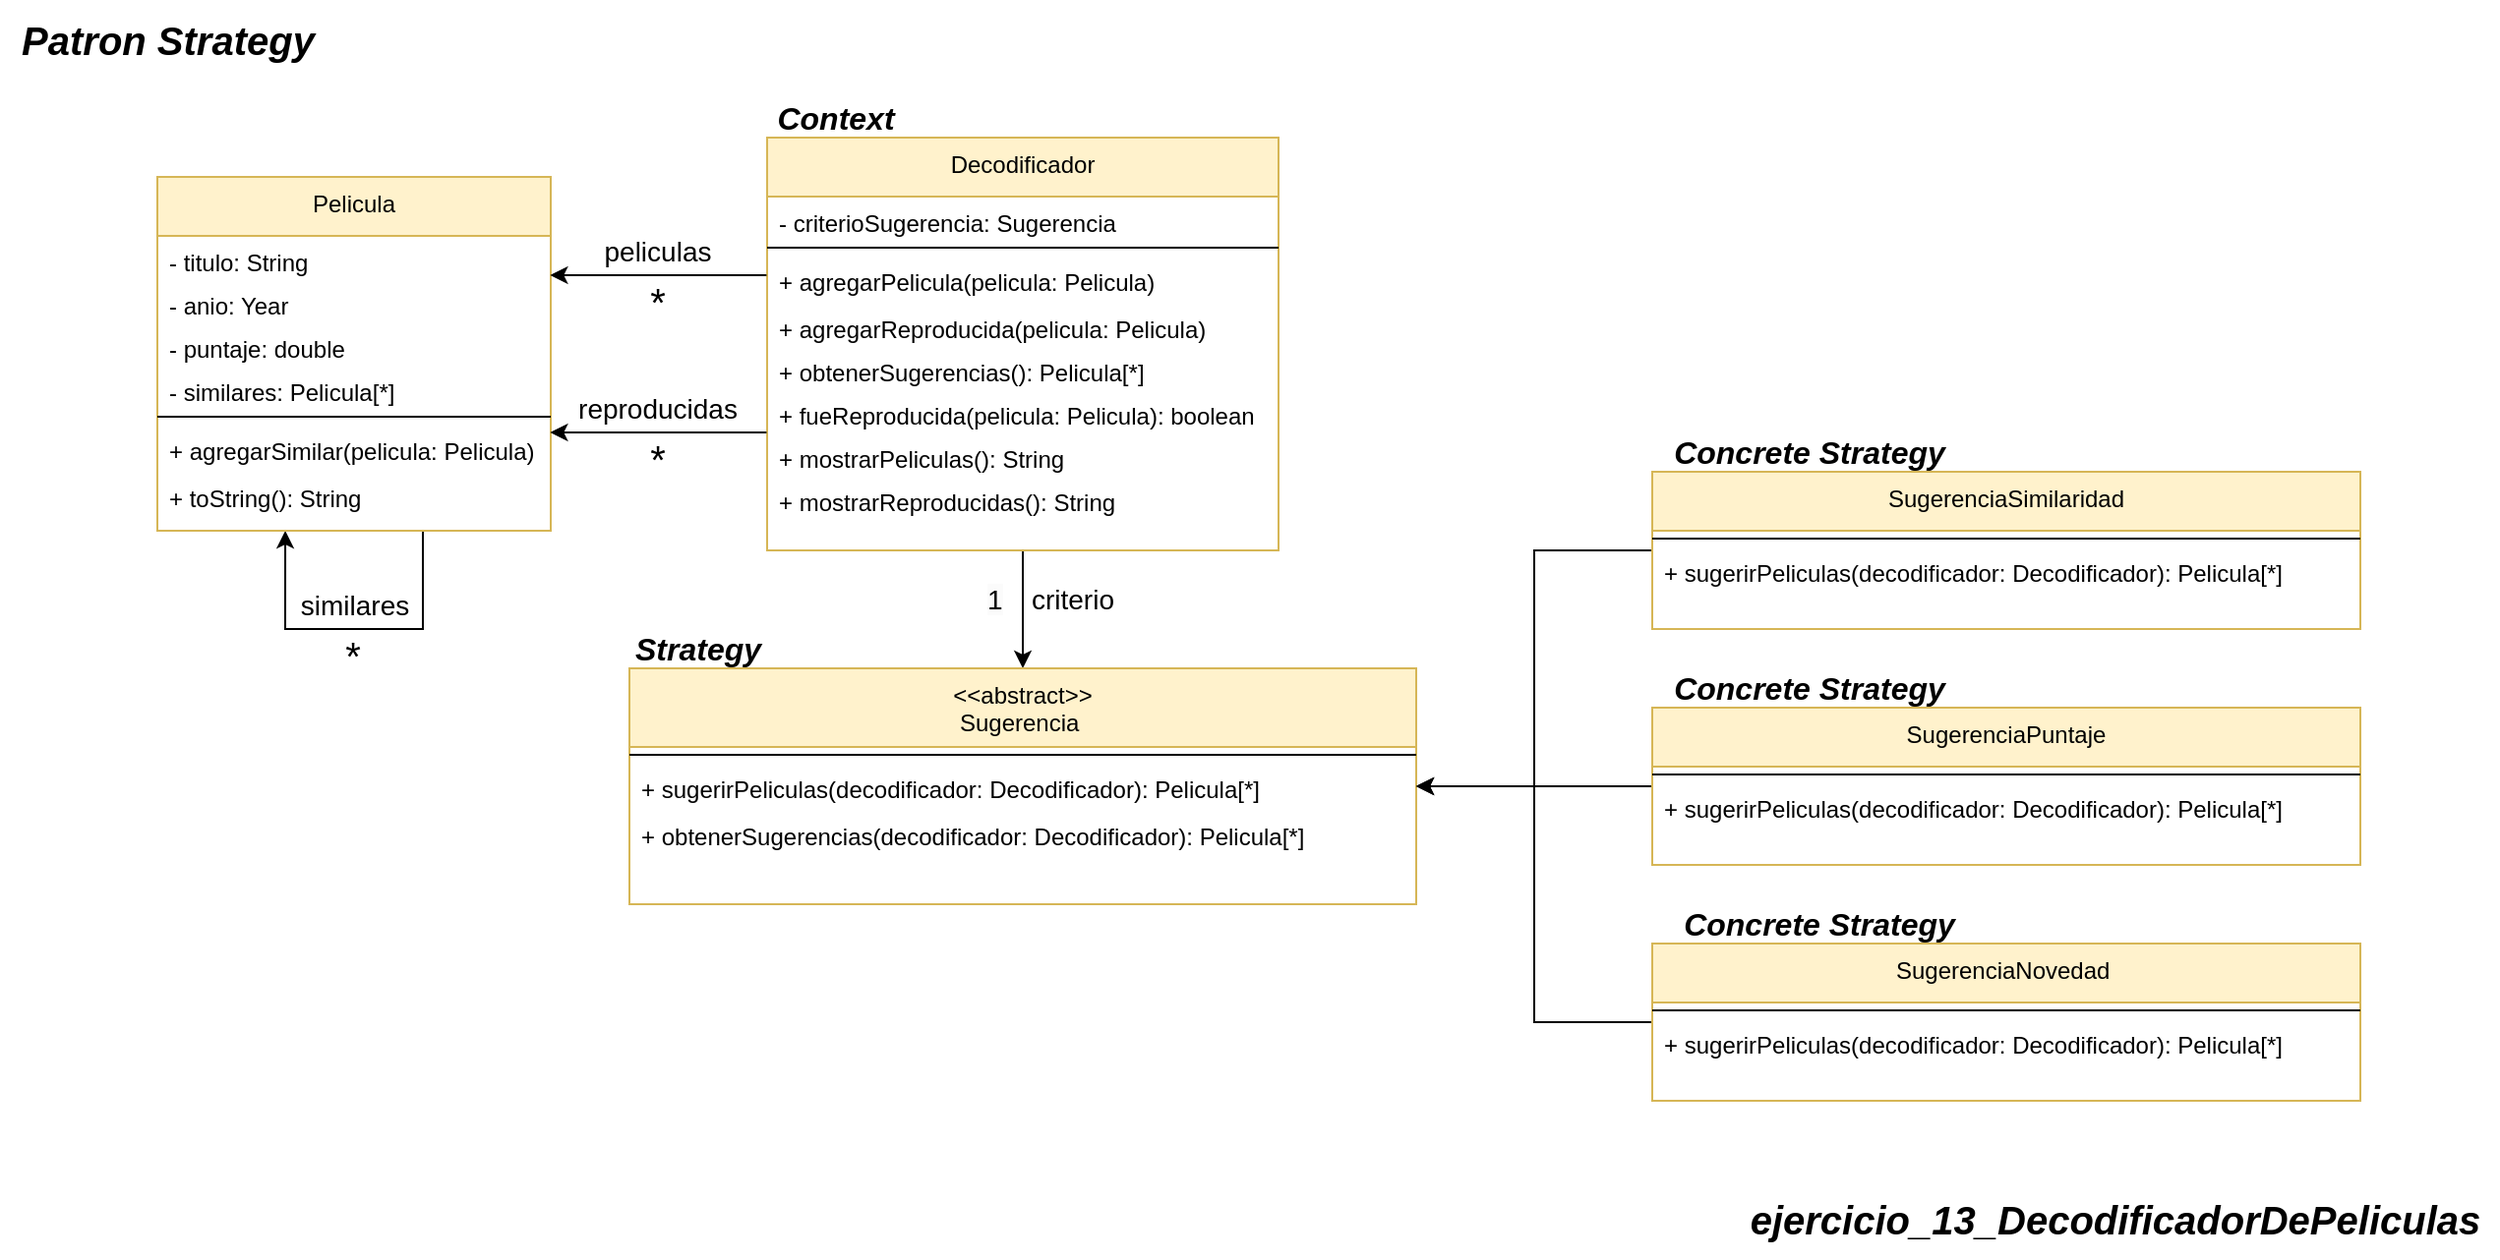 <mxfile version="24.4.0" type="google">
  <diagram name="Page-1" id="zRmnyNEg3_zy5Yur0E_o">
    <mxGraphModel grid="1" page="1" gridSize="10" guides="1" tooltips="1" connect="1" arrows="1" fold="1" pageScale="1" pageWidth="850" pageHeight="1100" math="0" shadow="0">
      <root>
        <mxCell id="0" />
        <mxCell id="1" parent="0" />
        <mxCell id="ZgPxEoPp8YiGuE_f1vzz-1" style="edgeStyle=orthogonalEdgeStyle;rounded=0;orthogonalLoop=1;jettySize=auto;html=1;" edge="1" parent="1">
          <mxGeometry relative="1" as="geometry">
            <mxPoint x="105.03" y="-2850" as="targetPoint" />
            <mxPoint x="174.996" y="-2850" as="sourcePoint" />
            <Array as="points">
              <mxPoint x="175.03" y="-2800" />
              <mxPoint x="105.03" y="-2800" />
            </Array>
          </mxGeometry>
        </mxCell>
        <mxCell id="ZgPxEoPp8YiGuE_f1vzz-2" value="Pelicula" style="swimlane;fontStyle=0;align=center;verticalAlign=top;childLayout=stackLayout;horizontal=1;startSize=30;horizontalStack=0;resizeParent=1;resizeLast=0;collapsible=1;marginBottom=0;rounded=0;shadow=0;strokeWidth=1;fillColor=#fff2cc;strokeColor=#d6b656;" vertex="1" parent="1">
          <mxGeometry x="40" y="-3030" width="200" height="180" as="geometry">
            <mxRectangle x="110" y="-20" width="160" height="26" as="alternateBounds" />
          </mxGeometry>
        </mxCell>
        <mxCell id="ZgPxEoPp8YiGuE_f1vzz-3" value="- titulo: String" style="text;align=left;verticalAlign=top;spacingLeft=4;spacingRight=4;overflow=hidden;rotatable=0;points=[[0,0.5],[1,0.5]];portConstraint=eastwest;rounded=0;shadow=0;html=0;" vertex="1" parent="ZgPxEoPp8YiGuE_f1vzz-2">
          <mxGeometry y="30" width="200" height="22" as="geometry" />
        </mxCell>
        <mxCell id="ZgPxEoPp8YiGuE_f1vzz-4" value="- anio: Year" style="text;align=left;verticalAlign=top;spacingLeft=4;spacingRight=4;overflow=hidden;rotatable=0;points=[[0,0.5],[1,0.5]];portConstraint=eastwest;rounded=0;shadow=0;html=0;" vertex="1" parent="ZgPxEoPp8YiGuE_f1vzz-2">
          <mxGeometry y="52" width="200" height="22" as="geometry" />
        </mxCell>
        <mxCell id="ZgPxEoPp8YiGuE_f1vzz-5" value="- puntaje: double" style="text;align=left;verticalAlign=top;spacingLeft=4;spacingRight=4;overflow=hidden;rotatable=0;points=[[0,0.5],[1,0.5]];portConstraint=eastwest;rounded=0;shadow=0;html=0;" vertex="1" parent="ZgPxEoPp8YiGuE_f1vzz-2">
          <mxGeometry y="74" width="200" height="22" as="geometry" />
        </mxCell>
        <mxCell id="ZgPxEoPp8YiGuE_f1vzz-6" value="- similares: Pelicula[*]" style="text;align=left;verticalAlign=top;spacingLeft=4;spacingRight=4;overflow=hidden;rotatable=0;points=[[0,0.5],[1,0.5]];portConstraint=eastwest;rounded=0;shadow=0;html=0;" vertex="1" parent="ZgPxEoPp8YiGuE_f1vzz-2">
          <mxGeometry y="96" width="200" height="22" as="geometry" />
        </mxCell>
        <mxCell id="ZgPxEoPp8YiGuE_f1vzz-7" value="" style="line;html=1;strokeWidth=1;align=left;verticalAlign=middle;spacingTop=-1;spacingLeft=3;spacingRight=3;rotatable=0;labelPosition=right;points=[];portConstraint=eastwest;" vertex="1" parent="ZgPxEoPp8YiGuE_f1vzz-2">
          <mxGeometry y="118" width="200" height="8" as="geometry" />
        </mxCell>
        <mxCell id="ZgPxEoPp8YiGuE_f1vzz-8" value="+ agregarSimilar(pelicula: Pelicula)" style="text;align=left;verticalAlign=top;spacingLeft=4;spacingRight=4;overflow=hidden;rotatable=0;points=[[0,0.5],[1,0.5]];portConstraint=eastwest;rounded=0;shadow=0;html=0;" vertex="1" parent="ZgPxEoPp8YiGuE_f1vzz-2">
          <mxGeometry y="126" width="200" height="24" as="geometry" />
        </mxCell>
        <mxCell id="ZgPxEoPp8YiGuE_f1vzz-9" value="+ toString(): String" style="text;align=left;verticalAlign=top;spacingLeft=4;spacingRight=4;overflow=hidden;rotatable=0;points=[[0,0.5],[1,0.5]];portConstraint=eastwest;rounded=0;shadow=0;html=0;" vertex="1" parent="ZgPxEoPp8YiGuE_f1vzz-2">
          <mxGeometry y="150" width="200" height="22" as="geometry" />
        </mxCell>
        <mxCell id="ZgPxEoPp8YiGuE_f1vzz-10" style="edgeStyle=orthogonalEdgeStyle;rounded=0;orthogonalLoop=1;jettySize=auto;html=1;entryX=0.5;entryY=0;entryDx=0;entryDy=0;" edge="1" parent="1" source="ZgPxEoPp8YiGuE_f1vzz-11" target="ZgPxEoPp8YiGuE_f1vzz-20">
          <mxGeometry relative="1" as="geometry" />
        </mxCell>
        <mxCell id="ZgPxEoPp8YiGuE_f1vzz-11" value="Decodificador" style="swimlane;fontStyle=0;align=center;verticalAlign=top;childLayout=stackLayout;horizontal=1;startSize=30;horizontalStack=0;resizeParent=1;resizeLast=0;collapsible=1;marginBottom=0;rounded=0;shadow=0;strokeWidth=1;fillColor=#fff2cc;strokeColor=#d6b656;" vertex="1" parent="1">
          <mxGeometry x="350" y="-3050" width="260" height="210" as="geometry">
            <mxRectangle x="110" y="-20" width="160" height="26" as="alternateBounds" />
          </mxGeometry>
        </mxCell>
        <mxCell id="ZgPxEoPp8YiGuE_f1vzz-12" value="- criterioSugerencia: Sugerencia" style="text;align=left;verticalAlign=top;spacingLeft=4;spacingRight=4;overflow=hidden;rotatable=0;points=[[0,0.5],[1,0.5]];portConstraint=eastwest;rounded=0;shadow=0;html=0;" vertex="1" parent="ZgPxEoPp8YiGuE_f1vzz-11">
          <mxGeometry y="30" width="260" height="22" as="geometry" />
        </mxCell>
        <mxCell id="ZgPxEoPp8YiGuE_f1vzz-13" value="" style="line;html=1;strokeWidth=1;align=left;verticalAlign=middle;spacingTop=-1;spacingLeft=3;spacingRight=3;rotatable=0;labelPosition=right;points=[];portConstraint=eastwest;" vertex="1" parent="ZgPxEoPp8YiGuE_f1vzz-11">
          <mxGeometry y="52" width="260" height="8" as="geometry" />
        </mxCell>
        <mxCell id="ZgPxEoPp8YiGuE_f1vzz-14" value="+ agregarPelicula(pelicula: Pelicula)" style="text;align=left;verticalAlign=top;spacingLeft=4;spacingRight=4;overflow=hidden;rotatable=0;points=[[0,0.5],[1,0.5]];portConstraint=eastwest;rounded=0;shadow=0;html=0;" vertex="1" parent="ZgPxEoPp8YiGuE_f1vzz-11">
          <mxGeometry y="60" width="260" height="24" as="geometry" />
        </mxCell>
        <mxCell id="ZgPxEoPp8YiGuE_f1vzz-15" value="+ agregarReproducida(pelicula: Pelicula)" style="text;align=left;verticalAlign=top;spacingLeft=4;spacingRight=4;overflow=hidden;rotatable=0;points=[[0,0.5],[1,0.5]];portConstraint=eastwest;rounded=0;shadow=0;html=0;" vertex="1" parent="ZgPxEoPp8YiGuE_f1vzz-11">
          <mxGeometry y="84" width="260" height="22" as="geometry" />
        </mxCell>
        <mxCell id="ZgPxEoPp8YiGuE_f1vzz-16" value="+ obtenerSugerencias(): Pelicula[*]" style="text;align=left;verticalAlign=top;spacingLeft=4;spacingRight=4;overflow=hidden;rotatable=0;points=[[0,0.5],[1,0.5]];portConstraint=eastwest;rounded=0;shadow=0;html=0;" vertex="1" parent="ZgPxEoPp8YiGuE_f1vzz-11">
          <mxGeometry y="106" width="260" height="22" as="geometry" />
        </mxCell>
        <mxCell id="ZgPxEoPp8YiGuE_f1vzz-17" value="+ fueReproducida(pelicula: Pelicula): boolean" style="text;align=left;verticalAlign=top;spacingLeft=4;spacingRight=4;overflow=hidden;rotatable=0;points=[[0,0.5],[1,0.5]];portConstraint=eastwest;rounded=0;shadow=0;html=0;" vertex="1" parent="ZgPxEoPp8YiGuE_f1vzz-11">
          <mxGeometry y="128" width="260" height="22" as="geometry" />
        </mxCell>
        <mxCell id="ZgPxEoPp8YiGuE_f1vzz-18" value="+ mostrarPeliculas(): String" style="text;align=left;verticalAlign=top;spacingLeft=4;spacingRight=4;overflow=hidden;rotatable=0;points=[[0,0.5],[1,0.5]];portConstraint=eastwest;rounded=0;shadow=0;html=0;" vertex="1" parent="ZgPxEoPp8YiGuE_f1vzz-11">
          <mxGeometry y="150" width="260" height="22" as="geometry" />
        </mxCell>
        <mxCell id="ZgPxEoPp8YiGuE_f1vzz-19" value="+ mostrarReproducidas(): String" style="text;align=left;verticalAlign=top;spacingLeft=4;spacingRight=4;overflow=hidden;rotatable=0;points=[[0,0.5],[1,0.5]];portConstraint=eastwest;rounded=0;shadow=0;html=0;" vertex="1" parent="ZgPxEoPp8YiGuE_f1vzz-11">
          <mxGeometry y="172" width="260" height="22" as="geometry" />
        </mxCell>
        <mxCell id="ZgPxEoPp8YiGuE_f1vzz-20" value="&lt;&lt;abstract&gt;&gt;&#xa;Sugerencia " style="swimlane;fontStyle=0;align=center;verticalAlign=top;childLayout=stackLayout;horizontal=1;startSize=40;horizontalStack=0;resizeParent=1;resizeLast=0;collapsible=1;marginBottom=0;rounded=0;shadow=0;strokeWidth=1;fillColor=#fff2cc;strokeColor=#d6b656;" vertex="1" parent="1">
          <mxGeometry x="280" y="-2780" width="400" height="120" as="geometry">
            <mxRectangle x="110" y="-20" width="160" height="26" as="alternateBounds" />
          </mxGeometry>
        </mxCell>
        <mxCell id="ZgPxEoPp8YiGuE_f1vzz-21" value="" style="line;html=1;strokeWidth=1;align=left;verticalAlign=middle;spacingTop=-1;spacingLeft=3;spacingRight=3;rotatable=0;labelPosition=right;points=[];portConstraint=eastwest;" vertex="1" parent="ZgPxEoPp8YiGuE_f1vzz-20">
          <mxGeometry y="40" width="400" height="8" as="geometry" />
        </mxCell>
        <mxCell id="ZgPxEoPp8YiGuE_f1vzz-22" value="+ sugerirPeliculas(decodificador: Decodificador): Pelicula[*]" style="text;align=left;verticalAlign=top;spacingLeft=4;spacingRight=4;overflow=hidden;rotatable=0;points=[[0,0.5],[1,0.5]];portConstraint=eastwest;rounded=0;shadow=0;html=0;" vertex="1" parent="ZgPxEoPp8YiGuE_f1vzz-20">
          <mxGeometry y="48" width="400" height="24" as="geometry" />
        </mxCell>
        <mxCell id="ZgPxEoPp8YiGuE_f1vzz-23" value="+ obtenerSugerencias(decodificador: Decodificador): Pelicula[*]" style="text;align=left;verticalAlign=top;spacingLeft=4;spacingRight=4;overflow=hidden;rotatable=0;points=[[0,0.5],[1,0.5]];portConstraint=eastwest;rounded=0;shadow=0;html=0;" vertex="1" parent="ZgPxEoPp8YiGuE_f1vzz-20">
          <mxGeometry y="72" width="400" height="22" as="geometry" />
        </mxCell>
        <mxCell id="ZgPxEoPp8YiGuE_f1vzz-24" style="edgeStyle=orthogonalEdgeStyle;rounded=0;orthogonalLoop=1;jettySize=auto;html=1;" edge="1" parent="1" source="ZgPxEoPp8YiGuE_f1vzz-25" target="ZgPxEoPp8YiGuE_f1vzz-20">
          <mxGeometry relative="1" as="geometry">
            <Array as="points">
              <mxPoint x="740" y="-2600" />
              <mxPoint x="740" y="-2720" />
            </Array>
          </mxGeometry>
        </mxCell>
        <mxCell id="ZgPxEoPp8YiGuE_f1vzz-25" value="SugerenciaNovedad " style="swimlane;fontStyle=0;align=center;verticalAlign=top;childLayout=stackLayout;horizontal=1;startSize=30;horizontalStack=0;resizeParent=1;resizeLast=0;collapsible=1;marginBottom=0;rounded=0;shadow=0;strokeWidth=1;fillColor=#fff2cc;strokeColor=#d6b656;" vertex="1" parent="1">
          <mxGeometry x="800" y="-2640" width="360" height="80" as="geometry">
            <mxRectangle x="110" y="-20" width="160" height="26" as="alternateBounds" />
          </mxGeometry>
        </mxCell>
        <mxCell id="ZgPxEoPp8YiGuE_f1vzz-26" value="" style="line;html=1;strokeWidth=1;align=left;verticalAlign=middle;spacingTop=-1;spacingLeft=3;spacingRight=3;rotatable=0;labelPosition=right;points=[];portConstraint=eastwest;" vertex="1" parent="ZgPxEoPp8YiGuE_f1vzz-25">
          <mxGeometry y="30" width="360" height="8" as="geometry" />
        </mxCell>
        <mxCell id="ZgPxEoPp8YiGuE_f1vzz-27" value="+ sugerirPeliculas(decodificador: Decodificador): Pelicula[*]" style="text;align=left;verticalAlign=top;spacingLeft=4;spacingRight=4;overflow=hidden;rotatable=0;points=[[0,0.5],[1,0.5]];portConstraint=eastwest;rounded=0;shadow=0;html=0;" vertex="1" parent="ZgPxEoPp8YiGuE_f1vzz-25">
          <mxGeometry y="38" width="360" height="24" as="geometry" />
        </mxCell>
        <mxCell id="ZgPxEoPp8YiGuE_f1vzz-28" style="edgeStyle=orthogonalEdgeStyle;rounded=0;orthogonalLoop=1;jettySize=auto;html=1;" edge="1" parent="1" source="ZgPxEoPp8YiGuE_f1vzz-29" target="ZgPxEoPp8YiGuE_f1vzz-20">
          <mxGeometry relative="1" as="geometry" />
        </mxCell>
        <mxCell id="ZgPxEoPp8YiGuE_f1vzz-29" value="SugerenciaPuntaje" style="swimlane;fontStyle=0;align=center;verticalAlign=top;childLayout=stackLayout;horizontal=1;startSize=30;horizontalStack=0;resizeParent=1;resizeLast=0;collapsible=1;marginBottom=0;rounded=0;shadow=0;strokeWidth=1;fillColor=#fff2cc;strokeColor=#d6b656;" vertex="1" parent="1">
          <mxGeometry x="800" y="-2760" width="360" height="80" as="geometry">
            <mxRectangle x="110" y="-20" width="160" height="26" as="alternateBounds" />
          </mxGeometry>
        </mxCell>
        <mxCell id="ZgPxEoPp8YiGuE_f1vzz-30" value="" style="line;html=1;strokeWidth=1;align=left;verticalAlign=middle;spacingTop=-1;spacingLeft=3;spacingRight=3;rotatable=0;labelPosition=right;points=[];portConstraint=eastwest;" vertex="1" parent="ZgPxEoPp8YiGuE_f1vzz-29">
          <mxGeometry y="30" width="360" height="8" as="geometry" />
        </mxCell>
        <mxCell id="ZgPxEoPp8YiGuE_f1vzz-31" value="+ sugerirPeliculas(decodificador: Decodificador): Pelicula[*]" style="text;align=left;verticalAlign=top;spacingLeft=4;spacingRight=4;overflow=hidden;rotatable=0;points=[[0,0.5],[1,0.5]];portConstraint=eastwest;rounded=0;shadow=0;html=0;" vertex="1" parent="ZgPxEoPp8YiGuE_f1vzz-29">
          <mxGeometry y="38" width="360" height="24" as="geometry" />
        </mxCell>
        <mxCell id="ZgPxEoPp8YiGuE_f1vzz-32" style="edgeStyle=orthogonalEdgeStyle;rounded=0;orthogonalLoop=1;jettySize=auto;html=1;" edge="1" parent="1" source="ZgPxEoPp8YiGuE_f1vzz-33" target="ZgPxEoPp8YiGuE_f1vzz-20">
          <mxGeometry relative="1" as="geometry">
            <Array as="points">
              <mxPoint x="740" y="-2840" />
              <mxPoint x="740" y="-2720" />
            </Array>
          </mxGeometry>
        </mxCell>
        <mxCell id="ZgPxEoPp8YiGuE_f1vzz-33" value="SugerenciaSimilaridad" style="swimlane;fontStyle=0;align=center;verticalAlign=top;childLayout=stackLayout;horizontal=1;startSize=30;horizontalStack=0;resizeParent=1;resizeLast=0;collapsible=1;marginBottom=0;rounded=0;shadow=0;strokeWidth=1;fillColor=#fff2cc;strokeColor=#d6b656;" vertex="1" parent="1">
          <mxGeometry x="800" y="-2880" width="360" height="80" as="geometry">
            <mxRectangle x="110" y="-20" width="160" height="26" as="alternateBounds" />
          </mxGeometry>
        </mxCell>
        <mxCell id="ZgPxEoPp8YiGuE_f1vzz-34" value="" style="line;html=1;strokeWidth=1;align=left;verticalAlign=middle;spacingTop=-1;spacingLeft=3;spacingRight=3;rotatable=0;labelPosition=right;points=[];portConstraint=eastwest;" vertex="1" parent="ZgPxEoPp8YiGuE_f1vzz-33">
          <mxGeometry y="30" width="360" height="8" as="geometry" />
        </mxCell>
        <mxCell id="ZgPxEoPp8YiGuE_f1vzz-35" value="+ sugerirPeliculas(decodificador: Decodificador): Pelicula[*]" style="text;align=left;verticalAlign=top;spacingLeft=4;spacingRight=4;overflow=hidden;rotatable=0;points=[[0,0.5],[1,0.5]];portConstraint=eastwest;rounded=0;shadow=0;html=0;" vertex="1" parent="ZgPxEoPp8YiGuE_f1vzz-33">
          <mxGeometry y="38" width="360" height="24" as="geometry" />
        </mxCell>
        <mxCell id="ZgPxEoPp8YiGuE_f1vzz-36" value="criterio" style="text;html=1;align=center;verticalAlign=middle;whiteSpace=wrap;rounded=0;fontSize=14;" vertex="1" parent="1">
          <mxGeometry x="471.25" y="-2822.5" width="68.75" height="15" as="geometry" />
        </mxCell>
        <mxCell id="ZgPxEoPp8YiGuE_f1vzz-37" value="&lt;span style=&quot;color: rgb(0, 0, 0); font-family: Helvetica; font-size: 14px; font-style: normal; font-variant-ligatures: normal; font-variant-caps: normal; font-weight: 400; letter-spacing: normal; orphans: 2; text-align: center; text-indent: 0px; text-transform: none; widows: 2; word-spacing: 0px; -webkit-text-stroke-width: 0px; white-space: normal; background-color: rgb(251, 251, 251); text-decoration-thickness: initial; text-decoration-style: initial; text-decoration-color: initial; display: inline !important; float: none;&quot;&gt;1&lt;/span&gt;" style="text;whiteSpace=wrap;html=1;" vertex="1" parent="1">
          <mxGeometry x="460" y="-2830" width="16.5" height="30" as="geometry" />
        </mxCell>
        <mxCell id="ZgPxEoPp8YiGuE_f1vzz-38" value="&lt;font style=&quot;font-size: 16px;&quot;&gt;&lt;b style=&quot;font-size: 16px;&quot;&gt;&lt;i style=&quot;font-size: 16px;&quot;&gt;Concrete Strategy&lt;/i&gt;&lt;/b&gt;&lt;/font&gt;" style="text;html=1;align=center;verticalAlign=middle;whiteSpace=wrap;rounded=0;fontSize=16;" vertex="1" parent="1">
          <mxGeometry x="800" y="-2900" width="160" height="20" as="geometry" />
        </mxCell>
        <mxCell id="ZgPxEoPp8YiGuE_f1vzz-39" value="&lt;font style=&quot;font-size: 16px;&quot;&gt;&lt;b style=&quot;font-size: 16px;&quot;&gt;&lt;i style=&quot;font-size: 16px;&quot;&gt;Concrete Strategy&lt;/i&gt;&lt;/b&gt;&lt;/font&gt;" style="text;html=1;align=center;verticalAlign=middle;whiteSpace=wrap;rounded=0;fontSize=16;" vertex="1" parent="1">
          <mxGeometry x="800" y="-2780" width="160" height="20" as="geometry" />
        </mxCell>
        <mxCell id="ZgPxEoPp8YiGuE_f1vzz-40" value="&lt;font style=&quot;font-size: 16px;&quot;&gt;&lt;b style=&quot;font-size: 16px;&quot;&gt;&lt;i style=&quot;font-size: 16px;&quot;&gt;Concrete Strategy&lt;/i&gt;&lt;/b&gt;&lt;/font&gt;" style="text;html=1;align=center;verticalAlign=middle;whiteSpace=wrap;rounded=0;fontSize=16;" vertex="1" parent="1">
          <mxGeometry x="800" y="-2660" width="170" height="20" as="geometry" />
        </mxCell>
        <mxCell id="ZgPxEoPp8YiGuE_f1vzz-41" value="&lt;font style=&quot;font-size: 16px;&quot;&gt;&lt;b style=&quot;font-size: 16px;&quot;&gt;&lt;i style=&quot;font-size: 16px;&quot;&gt;Strategy&lt;/i&gt;&lt;/b&gt;&lt;/font&gt;" style="text;html=1;align=center;verticalAlign=middle;whiteSpace=wrap;rounded=0;fontSize=16;" vertex="1" parent="1">
          <mxGeometry x="280" y="-2800" width="70" height="20" as="geometry" />
        </mxCell>
        <mxCell id="ZgPxEoPp8YiGuE_f1vzz-42" value="&lt;font style=&quot;font-size: 16px;&quot;&gt;&lt;b style=&quot;font-size: 16px;&quot;&gt;&lt;i style=&quot;font-size: 16px;&quot;&gt;Context&lt;/i&gt;&lt;/b&gt;&lt;/font&gt;" style="text;html=1;align=center;verticalAlign=middle;whiteSpace=wrap;rounded=0;fontSize=16;" vertex="1" parent="1">
          <mxGeometry x="350" y="-3070" width="70" height="20" as="geometry" />
        </mxCell>
        <mxCell id="ZgPxEoPp8YiGuE_f1vzz-43" value="reproducidas" style="text;html=1;align=center;verticalAlign=middle;whiteSpace=wrap;rounded=0;fontSize=14;" vertex="1" parent="1">
          <mxGeometry x="250" y="-2920" width="89.38" height="15" as="geometry" />
        </mxCell>
        <mxCell id="ZgPxEoPp8YiGuE_f1vzz-44" style="edgeStyle=orthogonalEdgeStyle;rounded=0;orthogonalLoop=1;jettySize=auto;html=1;" edge="1" parent="1">
          <mxGeometry relative="1" as="geometry">
            <mxPoint x="349.69" y="-2900" as="sourcePoint" />
            <mxPoint x="239.69" y="-2900" as="targetPoint" />
            <Array as="points">
              <mxPoint x="329.69" y="-2900" />
              <mxPoint x="329.69" y="-2900" />
            </Array>
          </mxGeometry>
        </mxCell>
        <mxCell id="ZgPxEoPp8YiGuE_f1vzz-45" style="edgeStyle=orthogonalEdgeStyle;rounded=0;orthogonalLoop=1;jettySize=auto;html=1;" edge="1" parent="1">
          <mxGeometry relative="1" as="geometry">
            <mxPoint x="349.69" y="-2980" as="sourcePoint" />
            <mxPoint x="239.69" y="-2980" as="targetPoint" />
            <Array as="points">
              <mxPoint x="329.69" y="-2980" />
              <mxPoint x="329.69" y="-2980" />
            </Array>
          </mxGeometry>
        </mxCell>
        <mxCell id="ZgPxEoPp8YiGuE_f1vzz-46" value="peliculas" style="text;html=1;align=center;verticalAlign=middle;whiteSpace=wrap;rounded=0;fontSize=14;" vertex="1" parent="1">
          <mxGeometry x="250" y="-3000" width="89.38" height="15" as="geometry" />
        </mxCell>
        <mxCell id="ZgPxEoPp8YiGuE_f1vzz-47" value="&lt;font style=&quot;font-size: 20px;&quot;&gt;*&lt;/font&gt;" style="text;html=1;align=center;verticalAlign=middle;whiteSpace=wrap;rounded=0;fontSize=14;" vertex="1" parent="1">
          <mxGeometry x="250" y="-2895" width="89.38" height="15" as="geometry" />
        </mxCell>
        <mxCell id="ZgPxEoPp8YiGuE_f1vzz-48" value="&lt;font style=&quot;font-size: 20px;&quot;&gt;*&lt;/font&gt;" style="text;html=1;align=center;verticalAlign=middle;whiteSpace=wrap;rounded=0;fontSize=14;" vertex="1" parent="1">
          <mxGeometry x="250" y="-2980" width="89.38" height="25" as="geometry" />
        </mxCell>
        <mxCell id="ZgPxEoPp8YiGuE_f1vzz-49" value="similares" style="text;html=1;align=center;verticalAlign=middle;whiteSpace=wrap;rounded=0;fontSize=14;" vertex="1" parent="1">
          <mxGeometry x="102.66" y="-2817.5" width="74.69" height="10" as="geometry" />
        </mxCell>
        <mxCell id="ZgPxEoPp8YiGuE_f1vzz-50" value="&lt;font style=&quot;font-size: 20px;&quot;&gt;*&lt;/font&gt;" style="text;html=1;align=center;verticalAlign=middle;whiteSpace=wrap;rounded=0;fontSize=14;" vertex="1" parent="1">
          <mxGeometry x="95.31" y="-2795" width="89.38" height="15" as="geometry" />
        </mxCell>
        <mxCell id="ZgPxEoPp8YiGuE_f1vzz-51" value="&lt;span style=&quot;font-size: 20px;&quot;&gt;&lt;b&gt;&lt;i&gt;ejercicio_13_DecodificadorDePeliculas&lt;/i&gt;&lt;/b&gt;&lt;/span&gt;" style="text;html=1;align=center;verticalAlign=middle;resizable=0;points=[];autosize=1;strokeColor=none;fillColor=none;" vertex="1" parent="1">
          <mxGeometry x="840" y="-2520" width="390" height="40" as="geometry" />
        </mxCell>
        <mxCell id="ZgPxEoPp8YiGuE_f1vzz-52" value="&lt;b style=&quot;&quot;&gt;&lt;i&gt;&lt;font style=&quot;font-size: 20px;&quot;&gt;Patron Strategy&lt;/font&gt;&lt;/i&gt;&lt;/b&gt;" style="text;html=1;align=center;verticalAlign=middle;resizable=0;points=[];autosize=1;strokeColor=none;fillColor=none;" vertex="1" parent="1">
          <mxGeometry x="-40" y="-3120" width="170" height="40" as="geometry" />
        </mxCell>
      </root>
    </mxGraphModel>
  </diagram>
</mxfile>
